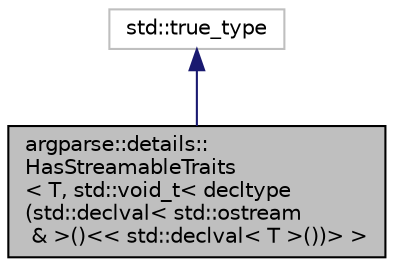 digraph "argparse::details::HasStreamableTraits&lt; T, std::void_t&lt; decltype(std::declval&lt; std::ostream &amp; &gt;()&lt;&lt; std::declval&lt; T &gt;())&gt; &gt;"
{
 // LATEX_PDF_SIZE
  edge [fontname="Helvetica",fontsize="10",labelfontname="Helvetica",labelfontsize="10"];
  node [fontname="Helvetica",fontsize="10",shape=record];
  Node1 [label="argparse::details::\lHasStreamableTraits\l\< T, std::void_t\< decltype\l(std::declval\< std::ostream\l & \>()\<\< std::declval\< T \>())\> \>",height=0.2,width=0.4,color="black", fillcolor="grey75", style="filled", fontcolor="black",tooltip=" "];
  Node2 -> Node1 [dir="back",color="midnightblue",fontsize="10",style="solid",fontname="Helvetica"];
  Node2 [label="std::true_type",height=0.2,width=0.4,color="grey75", fillcolor="white", style="filled",tooltip=" "];
}
